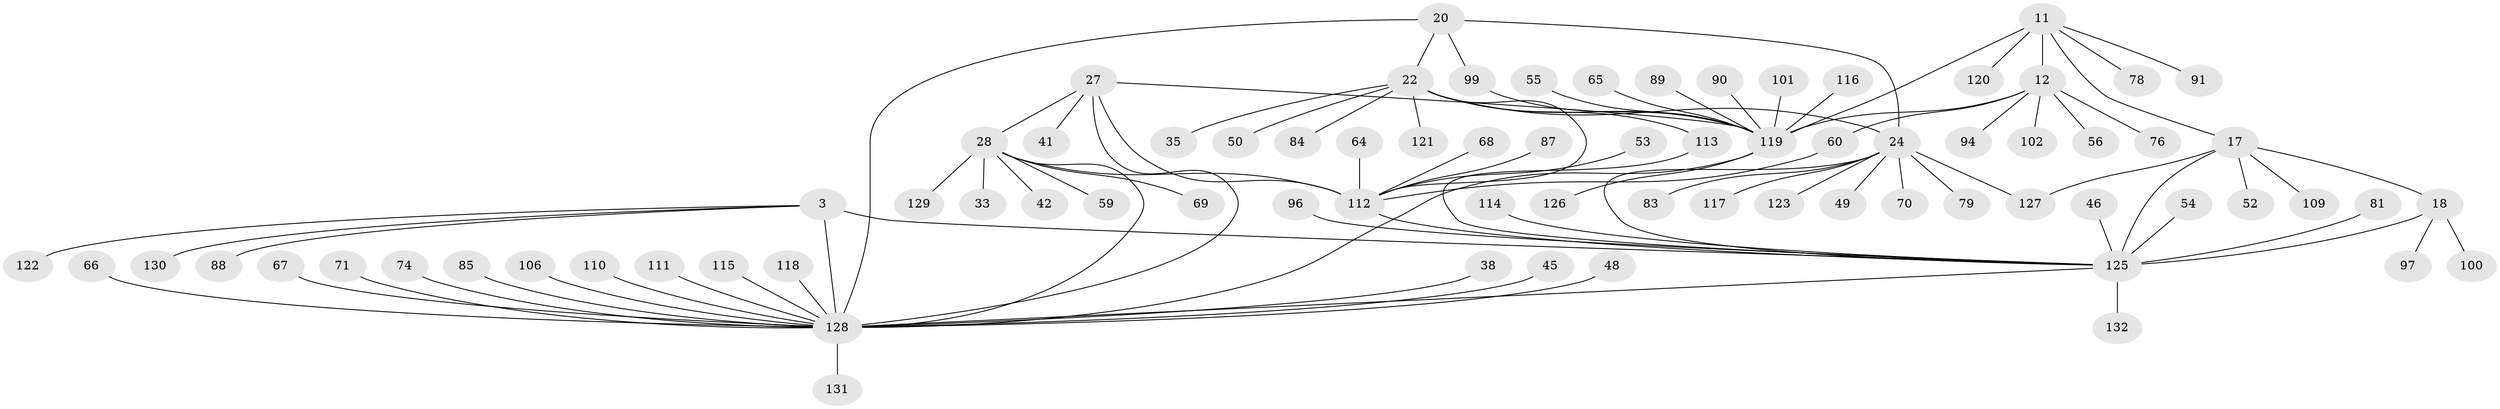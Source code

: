// original degree distribution, {5: 0.007575757575757576, 10: 0.03787878787878788, 9: 0.03787878787878788, 11: 0.007575757575757576, 7: 0.03787878787878788, 8: 0.030303030303030304, 13: 0.007575757575757576, 14: 0.007575757575757576, 6: 0.045454545454545456, 12: 0.007575757575757576, 2: 0.17424242424242425, 1: 0.5454545454545454, 3: 0.022727272727272728, 4: 0.030303030303030304}
// Generated by graph-tools (version 1.1) at 2025/58/03/04/25 21:58:39]
// undirected, 79 vertices, 94 edges
graph export_dot {
graph [start="1"]
  node [color=gray90,style=filled];
  3 [super="+1"];
  11 [super="+7"];
  12 [super="+8"];
  17 [super="+14"];
  18 [super="+15"];
  20 [super="+19"];
  22 [super="+21"];
  24 [super="+23"];
  27 [super="+26"];
  28 [super="+25"];
  33;
  35;
  38;
  41;
  42;
  45;
  46;
  48;
  49;
  50;
  52;
  53;
  54;
  55;
  56;
  59;
  60;
  64;
  65 [super="+57"];
  66 [super="+37"];
  67;
  68;
  69;
  70;
  71;
  74;
  76;
  78 [super="+77"];
  79;
  81;
  83;
  84;
  85;
  87;
  88;
  89;
  90 [super="+73"];
  91 [super="+31"];
  94;
  96 [super="+47"];
  97 [super="+80+92"];
  99;
  100;
  101 [super="+32"];
  102;
  106;
  109 [super="+61"];
  110;
  111;
  112 [super="+86+30"];
  113 [super="+105"];
  114;
  115;
  116 [super="+108"];
  117;
  118;
  119 [super="+39+10"];
  120;
  121;
  122 [super="+82"];
  123 [super="+43"];
  125 [super="+103"];
  126;
  127 [super="+98"];
  128 [super="+44+6+107+124"];
  129 [super="+51"];
  130;
  131;
  132;
  3 -- 88;
  3 -- 130;
  3 -- 122;
  3 -- 125;
  3 -- 128 [weight=8];
  11 -- 12 [weight=4];
  11 -- 17;
  11 -- 120;
  11 -- 91;
  11 -- 119 [weight=4];
  11 -- 78;
  12 -- 56;
  12 -- 60;
  12 -- 94;
  12 -- 102;
  12 -- 119 [weight=5];
  12 -- 76;
  17 -- 18 [weight=4];
  17 -- 52;
  17 -- 109;
  17 -- 127;
  17 -- 125 [weight=4];
  18 -- 100;
  18 -- 97;
  18 -- 125 [weight=4];
  20 -- 22 [weight=4];
  20 -- 24 [weight=4];
  20 -- 99;
  20 -- 128;
  22 -- 24 [weight=4];
  22 -- 35;
  22 -- 112 [weight=2];
  22 -- 50;
  22 -- 84;
  22 -- 121;
  22 -- 119;
  22 -- 113;
  24 -- 70;
  24 -- 83;
  24 -- 117;
  24 -- 125 [weight=3];
  24 -- 79;
  24 -- 49;
  24 -- 123;
  24 -- 127;
  27 -- 28 [weight=4];
  27 -- 41;
  27 -- 119;
  27 -- 112 [weight=4];
  27 -- 128;
  28 -- 42;
  28 -- 59;
  28 -- 33;
  28 -- 69;
  28 -- 129;
  28 -- 112 [weight=4];
  28 -- 128;
  38 -- 128;
  45 -- 128;
  46 -- 125;
  48 -- 128;
  53 -- 112;
  54 -- 125;
  55 -- 119;
  60 -- 112;
  64 -- 112;
  65 -- 119;
  66 -- 128;
  67 -- 128;
  68 -- 112;
  71 -- 128;
  74 -- 128;
  81 -- 125;
  85 -- 128;
  87 -- 112;
  89 -- 119;
  90 -- 119;
  96 -- 125;
  99 -- 119;
  101 -- 119;
  106 -- 128;
  110 -- 128;
  111 -- 128;
  112 -- 125;
  113 -- 125;
  114 -- 125;
  115 -- 128;
  116 -- 119;
  118 -- 128;
  119 -- 126;
  119 -- 128 [weight=2];
  125 -- 132;
  125 -- 128;
  128 -- 131;
}
